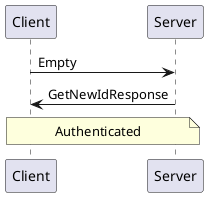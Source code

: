 @startuml

Client -> Server: Empty
Server -> Client: GetNewIdResponse

note over Client, Server
    Authenticated
end note
  
@enduml